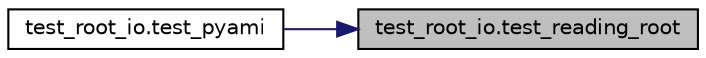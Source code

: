digraph "test_root_io.test_reading_root"
{
 // INTERACTIVE_SVG=YES
 // LATEX_PDF_SIZE
  edge [fontname="Helvetica",fontsize="10",labelfontname="Helvetica",labelfontsize="10"];
  node [fontname="Helvetica",fontsize="10",shape=record];
  rankdir="RL";
  Node1 [label="test_root_io.test_reading_root",height=0.2,width=0.4,color="black", fillcolor="grey75", style="filled", fontcolor="black",tooltip=" "];
  Node1 -> Node2 [dir="back",color="midnightblue",fontsize="10",style="solid",fontname="Helvetica"];
  Node2 [label="test_root_io.test_pyami",height=0.2,width=0.4,color="black", fillcolor="white", style="filled",URL="$namespacetest__root__io.html#a8bf7eaa186370a81e08ee21d5389fa36",tooltip=" "];
}
